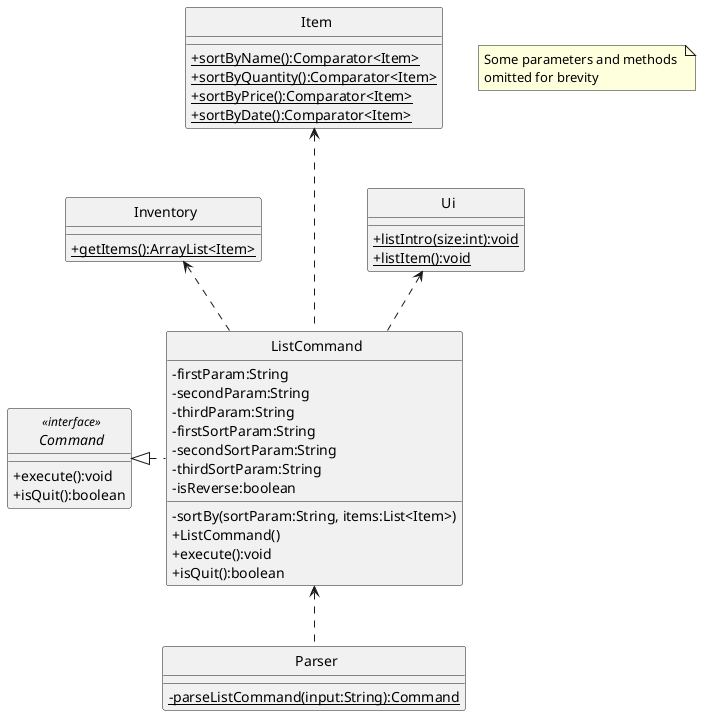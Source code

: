 @startuml
skinparam classAttributeIconSize 0
skinparam CircledCharacterFontSize 0
skinparam CircledCharacterRadius 0

abstract class Command
class Inventory
class Item
class ListCommand
class Parser
class Ui

Command <|. ListCommand
Item <... ListCommand
Ui <.. ListCommand
Inventory <.. ListCommand
ListCommand <.. Parser

interface Command <<interface>> {
    +execute():void
    +isQuit():boolean
}

class ListCommand {
    -firstParam:String
    -secondParam:String
    -thirdParam:String
    -firstSortParam:String
    -secondSortParam:String
    -thirdSortParam:String
    -isReverse:boolean
    -sortBy(sortParam:String, items:List<Item>)
    +ListCommand()
    +execute():void
    +isQuit():boolean
}

class Item {
    {static}+sortByName():Comparator<Item>
    {static}+sortByQuantity():Comparator<Item>
    {static}+sortByPrice():Comparator<Item>
    {static}+sortByDate():Comparator<Item>
}

class Inventory {
    {static}+getItems():ArrayList<Item>
}

class Ui {
    {static}+listIntro(size:int):void
    {static}+listItem():void
}

class Parser {
    {static}-parseListCommand(input:String):Command
}

note "Some parameters and methods \nomitted for brevity" as n1

@enduml

@startuml
hide footbox
participant "SuperTracker" as SuperTracker <<class>> #f5e3a9
participant ":ListCommand" as ListCommand #cbf7f4
participant "Inventory" as Inventory <<class>> #d5eac2
participant "Collections" as Collections <<class>> #ffcdd6
participant "Ui" as Ui <<class>> #e5c2ea

SuperTracker -> ListCommand : execute()
activate ListCommand #cbf7f4

ListCommand -> Inventory : getItems()
activate Inventory #d5eac2

Inventory --> ListCommand : items:ArrayList<Item>
deactivate Inventory

ListCommand -> Ui : listIntro(size:int)
activate Ui #e5c2ea
Ui --> ListCommand
deactivate Ui

ListCommand -> ListCommand : sortBy(ALPHABET:String, items:ArrayList<Item>)
activate ListCommand #cbf7f4
ListCommand --> ListCommand
note right : items sorted according to alphabet
deactivate ListCommand

ListCommand -> ListCommand : sortBy(thirdSortParam:String, items:ArrayList<Item>)
activate ListCommand #cbf7f4
ListCommand --> ListCommand
note right : items sorted according to thirdSortParam
deactivate ListCommand

ListCommand -> ListCommand : sortBy(secondSortParam:String, items:ArrayList<Item>)
activate ListCommand #cbf7f4
ListCommand --> ListCommand
note right : items sorted according to secondSortParam
deactivate ListCommand

ListCommand -> ListCommand : sortBy(firstSortParam:String, items:ArrayList<Item>)
activate ListCommand #cbf7f4
ListCommand --> ListCommand
note right : items sorted according to firstSortParam
deactivate ListCommand

opt isReverse

ListCommand -> Collections : reverse(items:ArrayList<Item>)
activate Collections #ffcdd6
Collections --> ListCommand
deactivate Collections

end

loop items

ListCommand -> Ui : listItem(item:Item, index:int, firstParam:String, secondParam:String, thirdParam:String)
activate Ui #e5c2ea
Ui --> ListCommand
deactivate Ui

end

ListCommand --> SuperTracker
deactivate ListCommand
@enduml